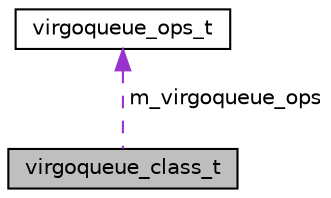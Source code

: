 digraph "virgoqueue_class_t"
{
 // LATEX_PDF_SIZE
  edge [fontname="Helvetica",fontsize="10",labelfontname="Helvetica",labelfontsize="10"];
  node [fontname="Helvetica",fontsize="10",shape=record];
  Node1 [label="virgoqueue_class_t",height=0.2,width=0.4,color="black", fillcolor="grey75", style="filled", fontcolor="black",tooltip=" "];
  Node2 -> Node1 [dir="back",color="darkorchid3",fontsize="10",style="dashed",label=" m_virgoqueue_ops" ,fontname="Helvetica"];
  Node2 [label="virgoqueue_ops_t",height=0.2,width=0.4,color="black", fillcolor="white", style="filled",URL="$structvirgoqueue__ops__t.html",tooltip=" "];
}
